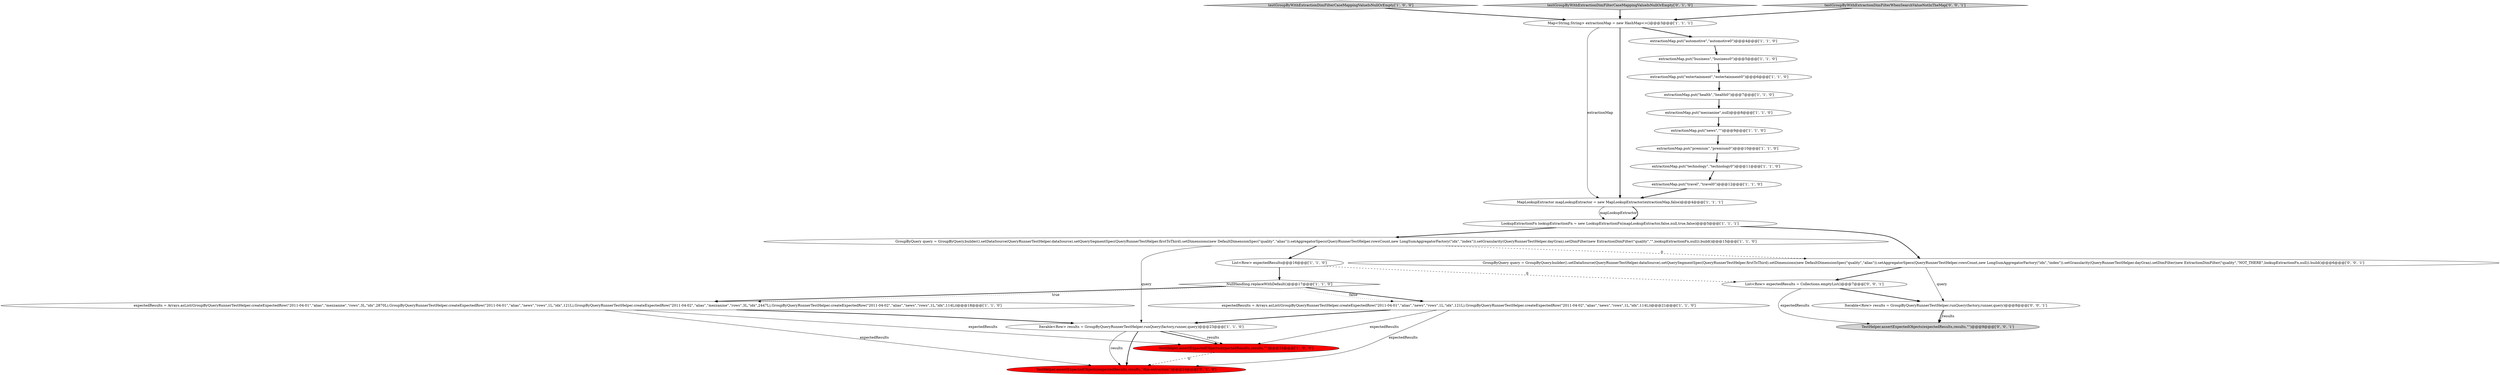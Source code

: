 digraph {
16 [style = filled, label = "extractionMap.put(\"business\",\"business0\")@@@5@@@['1', '1', '0']", fillcolor = white, shape = ellipse image = "AAA0AAABBB1BBB"];
11 [style = filled, label = "extractionMap.put(\"mezzanine\",null)@@@8@@@['1', '1', '0']", fillcolor = white, shape = ellipse image = "AAA0AAABBB1BBB"];
5 [style = filled, label = "testGroupByWithExtractionDimFilterCaseMappingValueIsNullOrEmpty['1', '0', '0']", fillcolor = lightgray, shape = diamond image = "AAA0AAABBB1BBB"];
17 [style = filled, label = "extractionMap.put(\"premium\",\"premium0\")@@@10@@@['1', '1', '0']", fillcolor = white, shape = ellipse image = "AAA0AAABBB1BBB"];
3 [style = filled, label = "TestHelper.assertExpectedObjects(expectedResults,results,\"\")@@@24@@@['1', '0', '0']", fillcolor = red, shape = ellipse image = "AAA1AAABBB1BBB"];
23 [style = filled, label = "Iterable<Row> results = GroupByQueryRunnerTestHelper.runQuery(factory,runner,query)@@@8@@@['0', '0', '1']", fillcolor = white, shape = ellipse image = "AAA0AAABBB3BBB"];
2 [style = filled, label = "extractionMap.put(\"travel\",\"travel0\")@@@12@@@['1', '1', '0']", fillcolor = white, shape = ellipse image = "AAA0AAABBB1BBB"];
10 [style = filled, label = "extractionMap.put(\"health\",\"health0\")@@@7@@@['1', '1', '0']", fillcolor = white, shape = ellipse image = "AAA0AAABBB1BBB"];
26 [style = filled, label = "TestHelper.assertExpectedObjects(expectedResults,results,\"\")@@@9@@@['0', '0', '1']", fillcolor = lightgray, shape = ellipse image = "AAA0AAABBB3BBB"];
9 [style = filled, label = "LookupExtractionFn lookupExtractionFn = new LookupExtractionFn(mapLookupExtractor,false,null,true,false)@@@5@@@['1', '1', '1']", fillcolor = white, shape = ellipse image = "AAA0AAABBB1BBB"];
8 [style = filled, label = "extractionMap.put(\"technology\",\"technology0\")@@@11@@@['1', '1', '0']", fillcolor = white, shape = ellipse image = "AAA0AAABBB1BBB"];
18 [style = filled, label = "List<Row> expectedResults@@@16@@@['1', '1', '0']", fillcolor = white, shape = ellipse image = "AAA0AAABBB1BBB"];
0 [style = filled, label = "extractionMap.put(\"entertainment\",\"entertainment0\")@@@6@@@['1', '1', '0']", fillcolor = white, shape = ellipse image = "AAA0AAABBB1BBB"];
15 [style = filled, label = "Map<String,String> extractionMap = new HashMap<>()@@@3@@@['1', '1', '1']", fillcolor = white, shape = ellipse image = "AAA0AAABBB1BBB"];
19 [style = filled, label = "GroupByQuery query = GroupByQuery.builder().setDataSource(QueryRunnerTestHelper.dataSource).setQuerySegmentSpec(QueryRunnerTestHelper.firstToThird).setDimensions(new DefaultDimensionSpec(\"quality\",\"alias\")).setAggregatorSpecs(QueryRunnerTestHelper.rowsCount,new LongSumAggregatorFactory(\"idx\",\"index\")).setGranularity(QueryRunnerTestHelper.dayGran).setDimFilter(new ExtractionDimFilter(\"quality\",\"\",lookupExtractionFn,null)).build()@@@15@@@['1', '1', '0']", fillcolor = white, shape = ellipse image = "AAA0AAABBB1BBB"];
21 [style = filled, label = "testGroupByWithExtractionDimFilterCaseMappingValueIsNullOrEmpty['0', '1', '0']", fillcolor = lightgray, shape = diamond image = "AAA0AAABBB2BBB"];
22 [style = filled, label = "GroupByQuery query = GroupByQuery.builder().setDataSource(QueryRunnerTestHelper.dataSource).setQuerySegmentSpec(QueryRunnerTestHelper.firstToThird).setDimensions(new DefaultDimensionSpec(\"quality\",\"alias\")).setAggregatorSpecs(QueryRunnerTestHelper.rowsCount,new LongSumAggregatorFactory(\"idx\",\"index\")).setGranularity(QueryRunnerTestHelper.dayGran).setDimFilter(new ExtractionDimFilter(\"quality\",\"NOT_THERE\",lookupExtractionFn,null)).build()@@@6@@@['0', '0', '1']", fillcolor = white, shape = ellipse image = "AAA0AAABBB3BBB"];
14 [style = filled, label = "expectedResults = Arrays.asList(GroupByQueryRunnerTestHelper.createExpectedRow(\"2011-04-01\",\"alias\",\"news\",\"rows\",1L,\"idx\",121L),GroupByQueryRunnerTestHelper.createExpectedRow(\"2011-04-02\",\"alias\",\"news\",\"rows\",1L,\"idx\",114L))@@@21@@@['1', '1', '0']", fillcolor = white, shape = ellipse image = "AAA0AAABBB1BBB"];
12 [style = filled, label = "MapLookupExtractor mapLookupExtractor = new MapLookupExtractor(extractionMap,false)@@@4@@@['1', '1', '1']", fillcolor = white, shape = ellipse image = "AAA0AAABBB1BBB"];
7 [style = filled, label = "NullHandling.replaceWithDefault()@@@17@@@['1', '1', '0']", fillcolor = white, shape = diamond image = "AAA0AAABBB1BBB"];
6 [style = filled, label = "extractionMap.put(\"automotive\",\"automotive0\")@@@4@@@['1', '1', '0']", fillcolor = white, shape = ellipse image = "AAA0AAABBB1BBB"];
24 [style = filled, label = "testGroupByWithExtractionDimFilterWhenSearchValueNotInTheMap['0', '0', '1']", fillcolor = lightgray, shape = diamond image = "AAA0AAABBB3BBB"];
1 [style = filled, label = "expectedResults = Arrays.asList(GroupByQueryRunnerTestHelper.createExpectedRow(\"2011-04-01\",\"alias\",\"mezzanine\",\"rows\",3L,\"idx\",2870L),GroupByQueryRunnerTestHelper.createExpectedRow(\"2011-04-01\",\"alias\",\"news\",\"rows\",1L,\"idx\",121L),GroupByQueryRunnerTestHelper.createExpectedRow(\"2011-04-02\",\"alias\",\"mezzanine\",\"rows\",3L,\"idx\",2447L),GroupByQueryRunnerTestHelper.createExpectedRow(\"2011-04-02\",\"alias\",\"news\",\"rows\",1L,\"idx\",114L))@@@18@@@['1', '1', '0']", fillcolor = white, shape = ellipse image = "AAA0AAABBB1BBB"];
4 [style = filled, label = "extractionMap.put(\"news\",\"\")@@@9@@@['1', '1', '0']", fillcolor = white, shape = ellipse image = "AAA0AAABBB1BBB"];
20 [style = filled, label = "TestHelper.assertExpectedObjects(expectedResults,results,\"dim-extraction\")@@@24@@@['0', '1', '0']", fillcolor = red, shape = ellipse image = "AAA1AAABBB2BBB"];
25 [style = filled, label = "List<Row> expectedResults = Collections.emptyList()@@@7@@@['0', '0', '1']", fillcolor = white, shape = ellipse image = "AAA0AAABBB3BBB"];
13 [style = filled, label = "Iterable<Row> results = GroupByQueryRunnerTestHelper.runQuery(factory,runner,query)@@@23@@@['1', '1', '0']", fillcolor = white, shape = ellipse image = "AAA0AAABBB1BBB"];
9->22 [style = bold, label=""];
17->8 [style = bold, label=""];
22->25 [style = bold, label=""];
16->0 [style = bold, label=""];
19->18 [style = bold, label=""];
7->1 [style = bold, label=""];
4->17 [style = bold, label=""];
24->15 [style = bold, label=""];
25->23 [style = bold, label=""];
21->15 [style = bold, label=""];
1->3 [style = solid, label="expectedResults"];
1->20 [style = solid, label="expectedResults"];
11->4 [style = bold, label=""];
23->26 [style = bold, label=""];
12->9 [style = solid, label="mapLookupExtractor"];
5->15 [style = bold, label=""];
23->26 [style = solid, label="results"];
15->6 [style = bold, label=""];
14->3 [style = solid, label="expectedResults"];
14->20 [style = solid, label="expectedResults"];
12->9 [style = bold, label=""];
25->26 [style = solid, label="expectedResults"];
1->13 [style = bold, label=""];
2->12 [style = bold, label=""];
7->14 [style = bold, label=""];
13->20 [style = solid, label="results"];
0->10 [style = bold, label=""];
10->11 [style = bold, label=""];
13->3 [style = bold, label=""];
8->2 [style = bold, label=""];
6->16 [style = bold, label=""];
15->12 [style = solid, label="extractionMap"];
7->14 [style = dotted, label="false"];
3->20 [style = dashed, label="0"];
9->19 [style = bold, label=""];
13->3 [style = solid, label="results"];
15->12 [style = bold, label=""];
14->13 [style = bold, label=""];
18->7 [style = bold, label=""];
7->1 [style = dotted, label="true"];
19->13 [style = solid, label="query"];
22->23 [style = solid, label="query"];
18->25 [style = dashed, label="0"];
19->22 [style = dashed, label="0"];
13->20 [style = bold, label=""];
}

